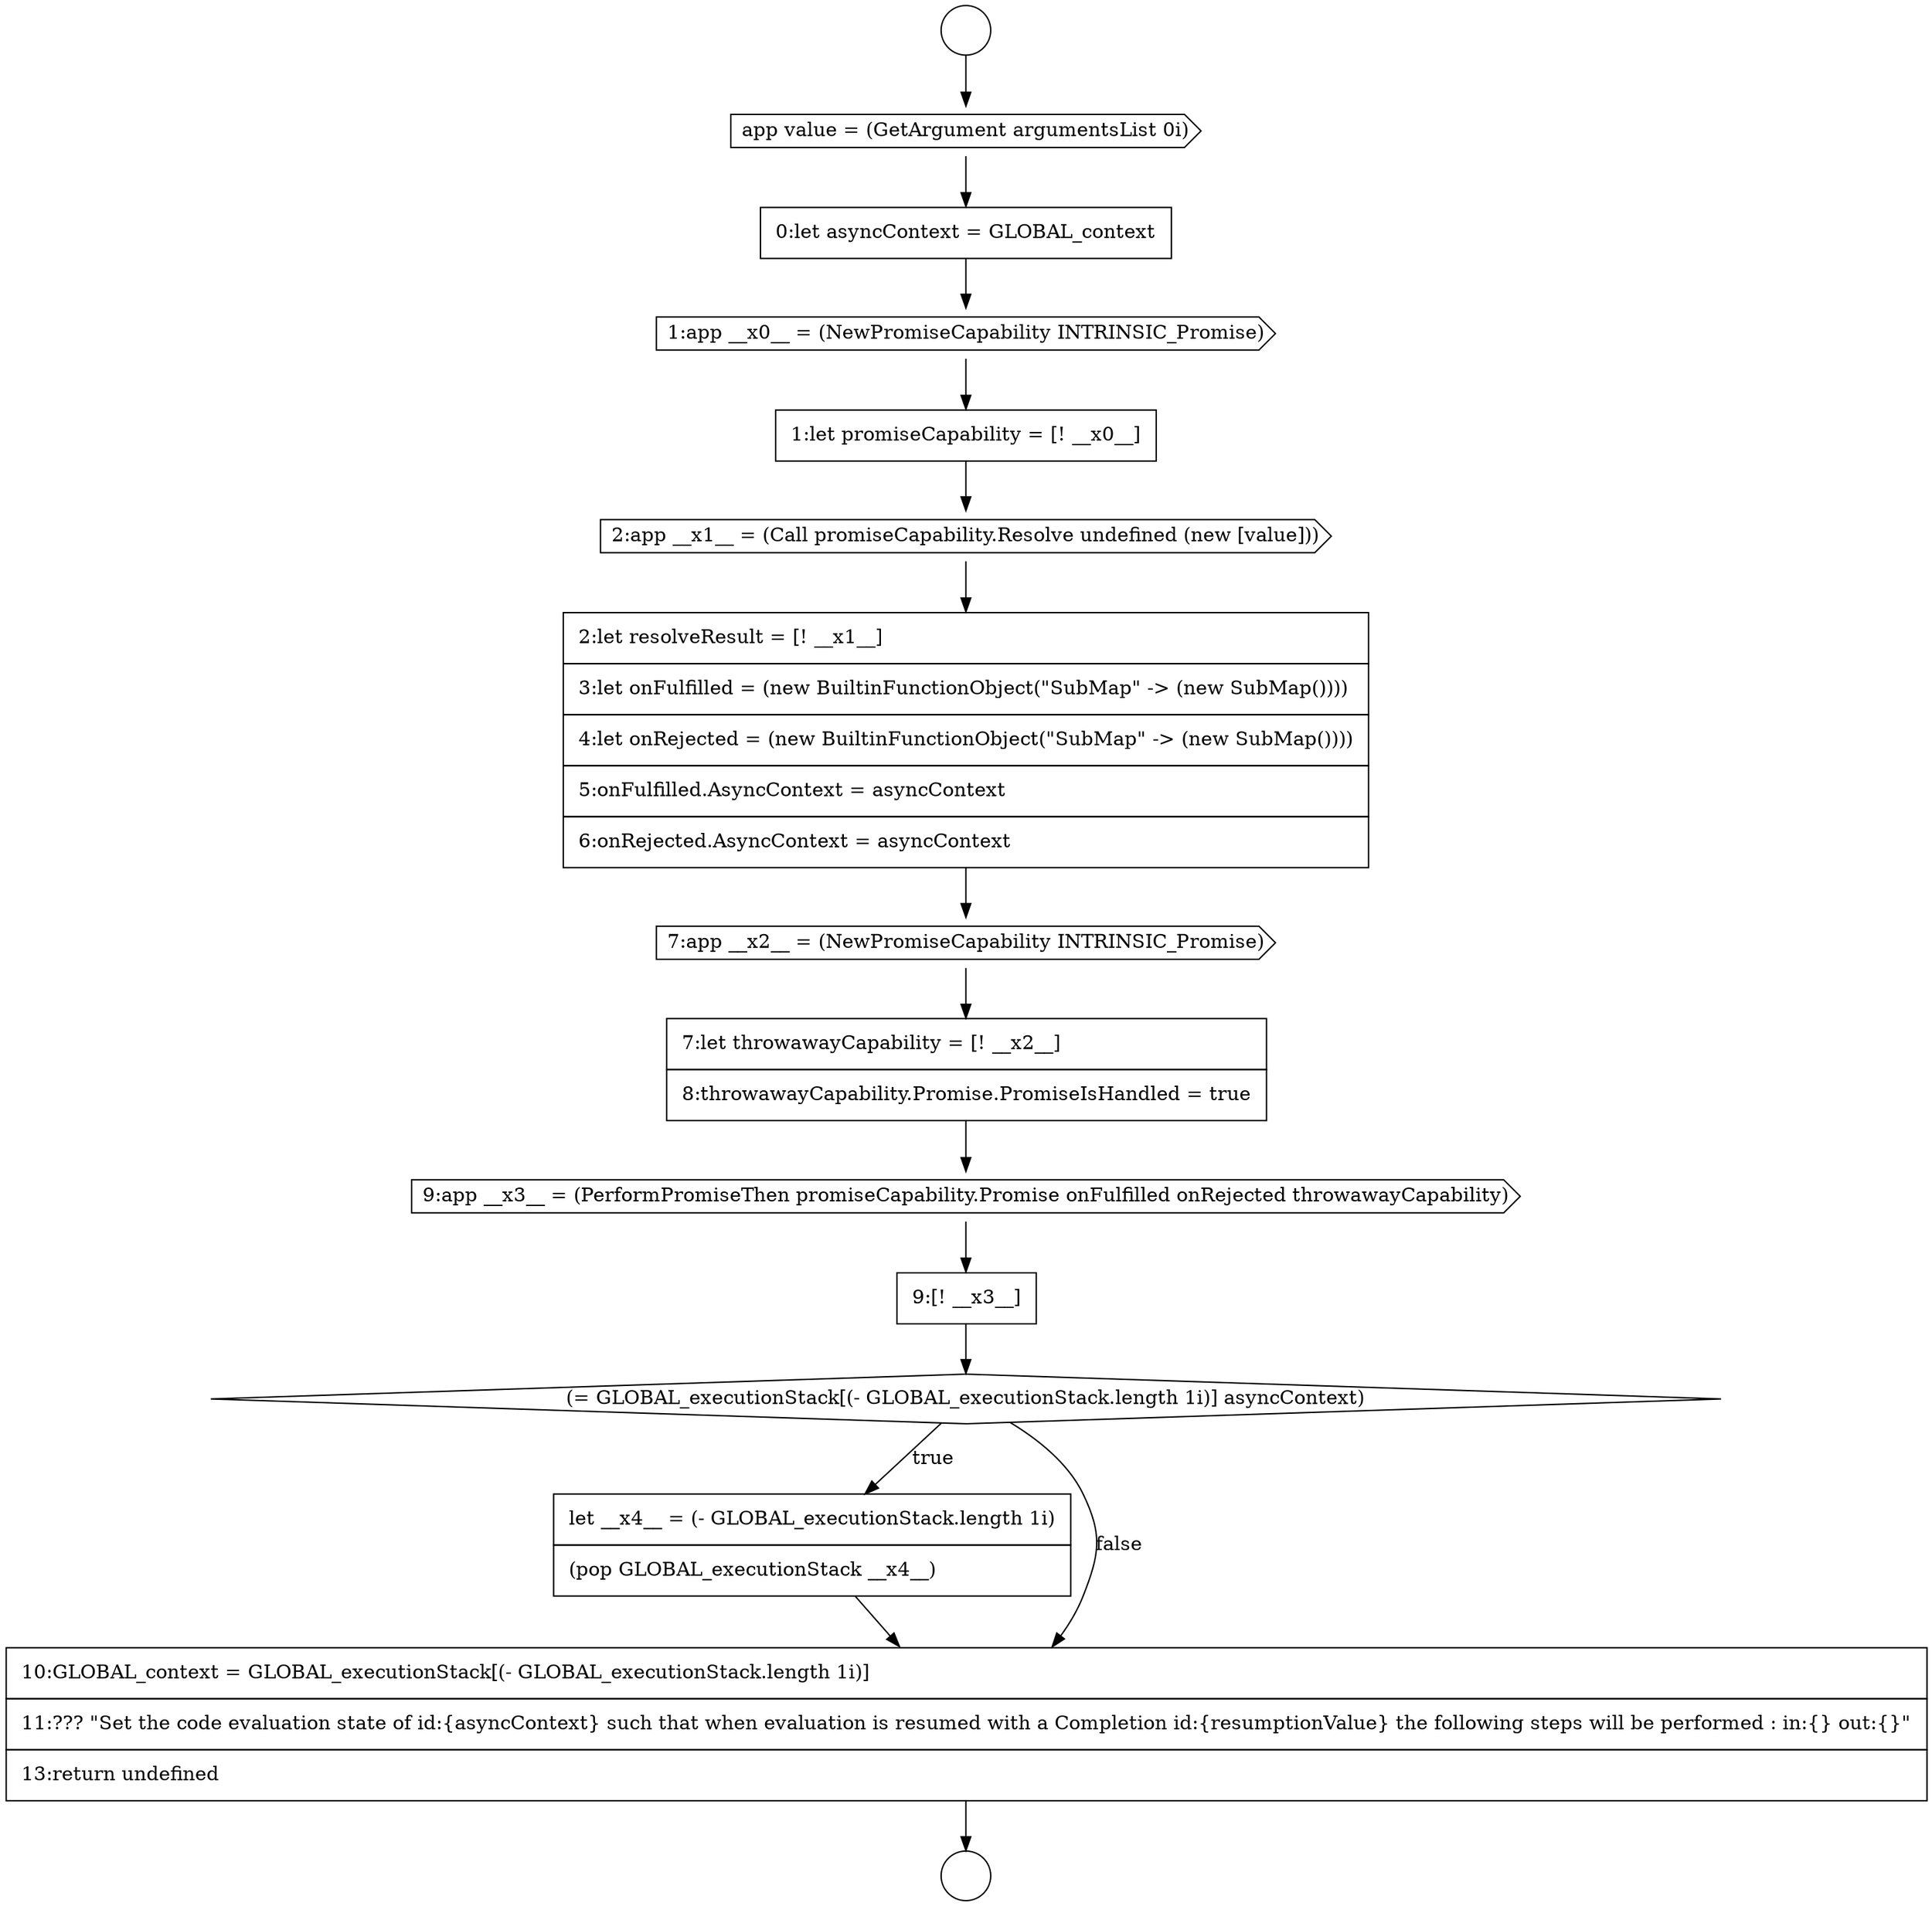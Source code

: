 digraph {
  node16668 [shape=cds, label=<<font color="black">2:app __x1__ = (Call promiseCapability.Resolve undefined (new [value]))</font>> color="black" fillcolor="white" style=filled]
  node16672 [shape=cds, label=<<font color="black">9:app __x3__ = (PerformPromiseThen promiseCapability.Promise onFulfilled onRejected throwawayCapability)</font>> color="black" fillcolor="white" style=filled]
  node16665 [shape=none, margin=0, label=<<font color="black">
    <table border="0" cellborder="1" cellspacing="0" cellpadding="10">
      <tr><td align="left">0:let asyncContext = GLOBAL_context</td></tr>
    </table>
  </font>> color="black" fillcolor="white" style=filled]
  node16673 [shape=none, margin=0, label=<<font color="black">
    <table border="0" cellborder="1" cellspacing="0" cellpadding="10">
      <tr><td align="left">9:[! __x3__]</td></tr>
    </table>
  </font>> color="black" fillcolor="white" style=filled]
  node16664 [shape=cds, label=<<font color="black">app value = (GetArgument argumentsList 0i)</font>> color="black" fillcolor="white" style=filled]
  node16670 [shape=cds, label=<<font color="black">7:app __x2__ = (NewPromiseCapability INTRINSIC_Promise)</font>> color="black" fillcolor="white" style=filled]
  node16674 [shape=diamond, label=<<font color="black">(= GLOBAL_executionStack[(- GLOBAL_executionStack.length 1i)] asyncContext)</font>> color="black" fillcolor="white" style=filled]
  node16675 [shape=none, margin=0, label=<<font color="black">
    <table border="0" cellborder="1" cellspacing="0" cellpadding="10">
      <tr><td align="left">let __x4__ = (- GLOBAL_executionStack.length 1i)</td></tr>
      <tr><td align="left">(pop GLOBAL_executionStack __x4__)</td></tr>
    </table>
  </font>> color="black" fillcolor="white" style=filled]
  node16663 [shape=circle label=" " color="black" fillcolor="white" style=filled]
  node16667 [shape=none, margin=0, label=<<font color="black">
    <table border="0" cellborder="1" cellspacing="0" cellpadding="10">
      <tr><td align="left">1:let promiseCapability = [! __x0__]</td></tr>
    </table>
  </font>> color="black" fillcolor="white" style=filled]
  node16671 [shape=none, margin=0, label=<<font color="black">
    <table border="0" cellborder="1" cellspacing="0" cellpadding="10">
      <tr><td align="left">7:let throwawayCapability = [! __x2__]</td></tr>
      <tr><td align="left">8:throwawayCapability.Promise.PromiseIsHandled = true</td></tr>
    </table>
  </font>> color="black" fillcolor="white" style=filled]
  node16662 [shape=circle label=" " color="black" fillcolor="white" style=filled]
  node16676 [shape=none, margin=0, label=<<font color="black">
    <table border="0" cellborder="1" cellspacing="0" cellpadding="10">
      <tr><td align="left">10:GLOBAL_context = GLOBAL_executionStack[(- GLOBAL_executionStack.length 1i)]</td></tr>
      <tr><td align="left">11:??? &quot;Set the code evaluation state of id:{asyncContext} such that when evaluation is resumed with a Completion id:{resumptionValue} the following steps will be performed : in:{} out:{}&quot;</td></tr>
      <tr><td align="left">13:return undefined</td></tr>
    </table>
  </font>> color="black" fillcolor="white" style=filled]
  node16666 [shape=cds, label=<<font color="black">1:app __x0__ = (NewPromiseCapability INTRINSIC_Promise)</font>> color="black" fillcolor="white" style=filled]
  node16669 [shape=none, margin=0, label=<<font color="black">
    <table border="0" cellborder="1" cellspacing="0" cellpadding="10">
      <tr><td align="left">2:let resolveResult = [! __x1__]</td></tr>
      <tr><td align="left">3:let onFulfilled = (new BuiltinFunctionObject(&quot;SubMap&quot; -&gt; (new SubMap())))</td></tr>
      <tr><td align="left">4:let onRejected = (new BuiltinFunctionObject(&quot;SubMap&quot; -&gt; (new SubMap())))</td></tr>
      <tr><td align="left">5:onFulfilled.AsyncContext = asyncContext</td></tr>
      <tr><td align="left">6:onRejected.AsyncContext = asyncContext</td></tr>
    </table>
  </font>> color="black" fillcolor="white" style=filled]
  node16665 -> node16666 [ color="black"]
  node16667 -> node16668 [ color="black"]
  node16668 -> node16669 [ color="black"]
  node16664 -> node16665 [ color="black"]
  node16662 -> node16664 [ color="black"]
  node16671 -> node16672 [ color="black"]
  node16674 -> node16675 [label=<<font color="black">true</font>> color="black"]
  node16674 -> node16676 [label=<<font color="black">false</font>> color="black"]
  node16676 -> node16663 [ color="black"]
  node16666 -> node16667 [ color="black"]
  node16673 -> node16674 [ color="black"]
  node16670 -> node16671 [ color="black"]
  node16672 -> node16673 [ color="black"]
  node16675 -> node16676 [ color="black"]
  node16669 -> node16670 [ color="black"]
}
